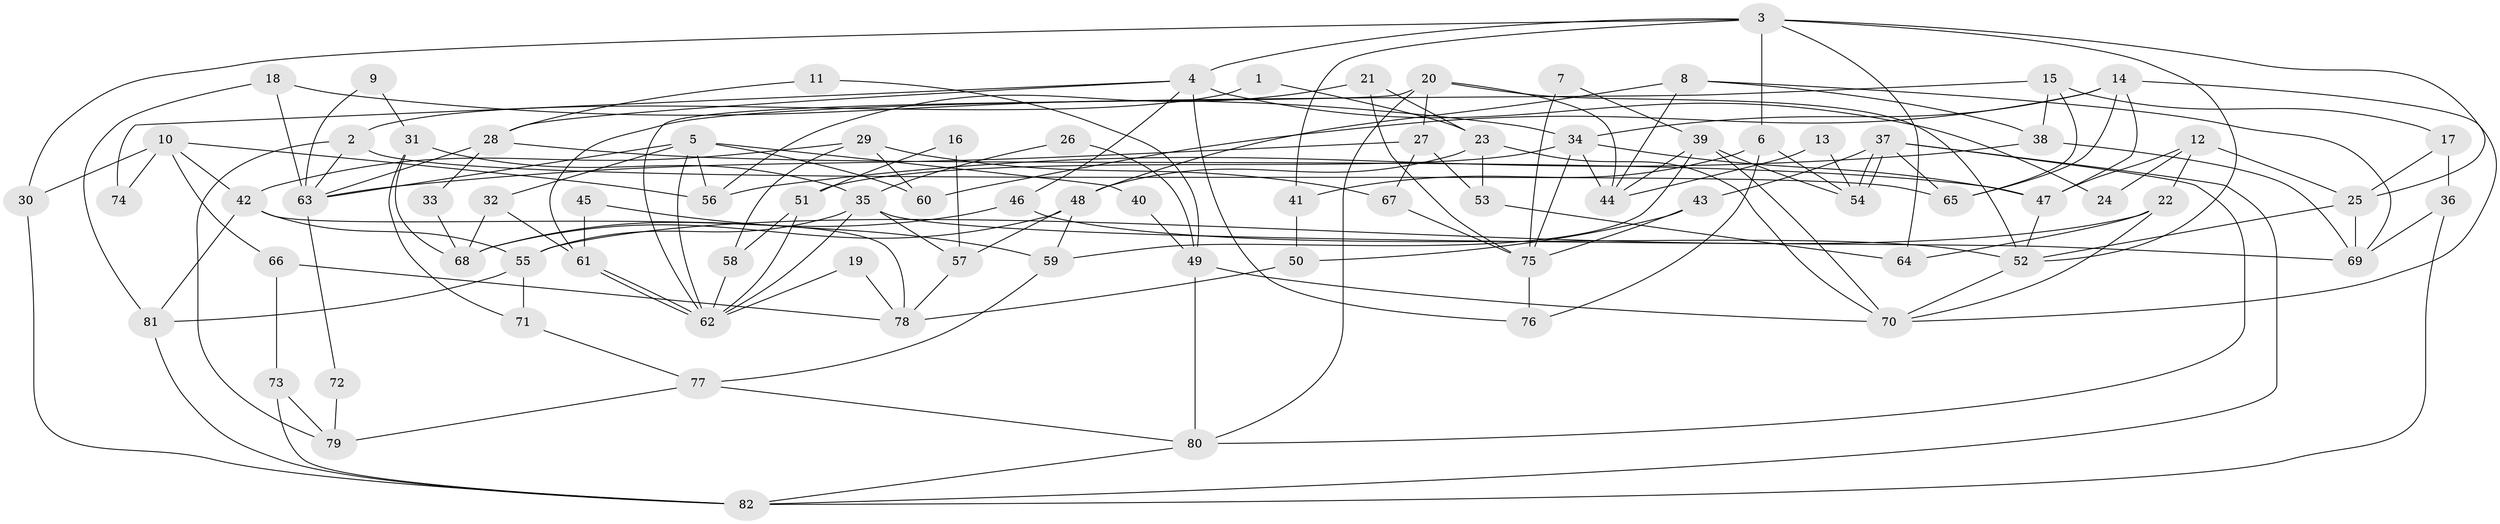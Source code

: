 // Generated by graph-tools (version 1.1) at 2025/15/03/09/25 04:15:17]
// undirected, 82 vertices, 164 edges
graph export_dot {
graph [start="1"]
  node [color=gray90,style=filled];
  1;
  2;
  3;
  4;
  5;
  6;
  7;
  8;
  9;
  10;
  11;
  12;
  13;
  14;
  15;
  16;
  17;
  18;
  19;
  20;
  21;
  22;
  23;
  24;
  25;
  26;
  27;
  28;
  29;
  30;
  31;
  32;
  33;
  34;
  35;
  36;
  37;
  38;
  39;
  40;
  41;
  42;
  43;
  44;
  45;
  46;
  47;
  48;
  49;
  50;
  51;
  52;
  53;
  54;
  55;
  56;
  57;
  58;
  59;
  60;
  61;
  62;
  63;
  64;
  65;
  66;
  67;
  68;
  69;
  70;
  71;
  72;
  73;
  74;
  75;
  76;
  77;
  78;
  79;
  80;
  81;
  82;
  1 -- 23;
  1 -- 2;
  2 -- 65;
  2 -- 63;
  2 -- 79;
  3 -- 25;
  3 -- 52;
  3 -- 4;
  3 -- 6;
  3 -- 30;
  3 -- 41;
  3 -- 64;
  4 -- 76;
  4 -- 24;
  4 -- 28;
  4 -- 46;
  4 -- 74;
  5 -- 32;
  5 -- 62;
  5 -- 40;
  5 -- 56;
  5 -- 60;
  5 -- 63;
  6 -- 54;
  6 -- 41;
  6 -- 76;
  7 -- 75;
  7 -- 39;
  8 -- 69;
  8 -- 44;
  8 -- 38;
  8 -- 48;
  9 -- 63;
  9 -- 31;
  10 -- 42;
  10 -- 30;
  10 -- 56;
  10 -- 66;
  10 -- 74;
  11 -- 49;
  11 -- 28;
  12 -- 47;
  12 -- 25;
  12 -- 22;
  12 -- 24;
  13 -- 44;
  13 -- 54;
  14 -- 34;
  14 -- 65;
  14 -- 47;
  14 -- 60;
  14 -- 70;
  15 -- 38;
  15 -- 17;
  15 -- 61;
  15 -- 65;
  16 -- 57;
  16 -- 51;
  17 -- 25;
  17 -- 36;
  18 -- 81;
  18 -- 63;
  18 -- 34;
  19 -- 62;
  19 -- 78;
  20 -- 27;
  20 -- 62;
  20 -- 44;
  20 -- 52;
  20 -- 80;
  21 -- 75;
  21 -- 56;
  21 -- 23;
  22 -- 70;
  22 -- 55;
  22 -- 64;
  23 -- 70;
  23 -- 48;
  23 -- 53;
  25 -- 69;
  25 -- 52;
  26 -- 49;
  26 -- 35;
  27 -- 53;
  27 -- 63;
  27 -- 67;
  28 -- 47;
  28 -- 33;
  28 -- 63;
  29 -- 42;
  29 -- 60;
  29 -- 58;
  29 -- 67;
  30 -- 82;
  31 -- 35;
  31 -- 68;
  31 -- 71;
  32 -- 61;
  32 -- 68;
  33 -- 68;
  34 -- 75;
  34 -- 44;
  34 -- 47;
  34 -- 51;
  35 -- 62;
  35 -- 55;
  35 -- 57;
  35 -- 69;
  36 -- 69;
  36 -- 82;
  37 -- 54;
  37 -- 54;
  37 -- 80;
  37 -- 43;
  37 -- 65;
  37 -- 82;
  38 -- 56;
  38 -- 69;
  39 -- 44;
  39 -- 70;
  39 -- 54;
  39 -- 59;
  40 -- 49;
  41 -- 50;
  42 -- 55;
  42 -- 81;
  42 -- 78;
  43 -- 50;
  43 -- 75;
  45 -- 59;
  45 -- 61;
  46 -- 52;
  46 -- 68;
  47 -- 52;
  48 -- 57;
  48 -- 59;
  48 -- 68;
  49 -- 70;
  49 -- 80;
  50 -- 78;
  51 -- 62;
  51 -- 58;
  52 -- 70;
  53 -- 64;
  55 -- 71;
  55 -- 81;
  57 -- 78;
  58 -- 62;
  59 -- 77;
  61 -- 62;
  61 -- 62;
  63 -- 72;
  66 -- 78;
  66 -- 73;
  67 -- 75;
  71 -- 77;
  72 -- 79;
  73 -- 82;
  73 -- 79;
  75 -- 76;
  77 -- 79;
  77 -- 80;
  80 -- 82;
  81 -- 82;
}

